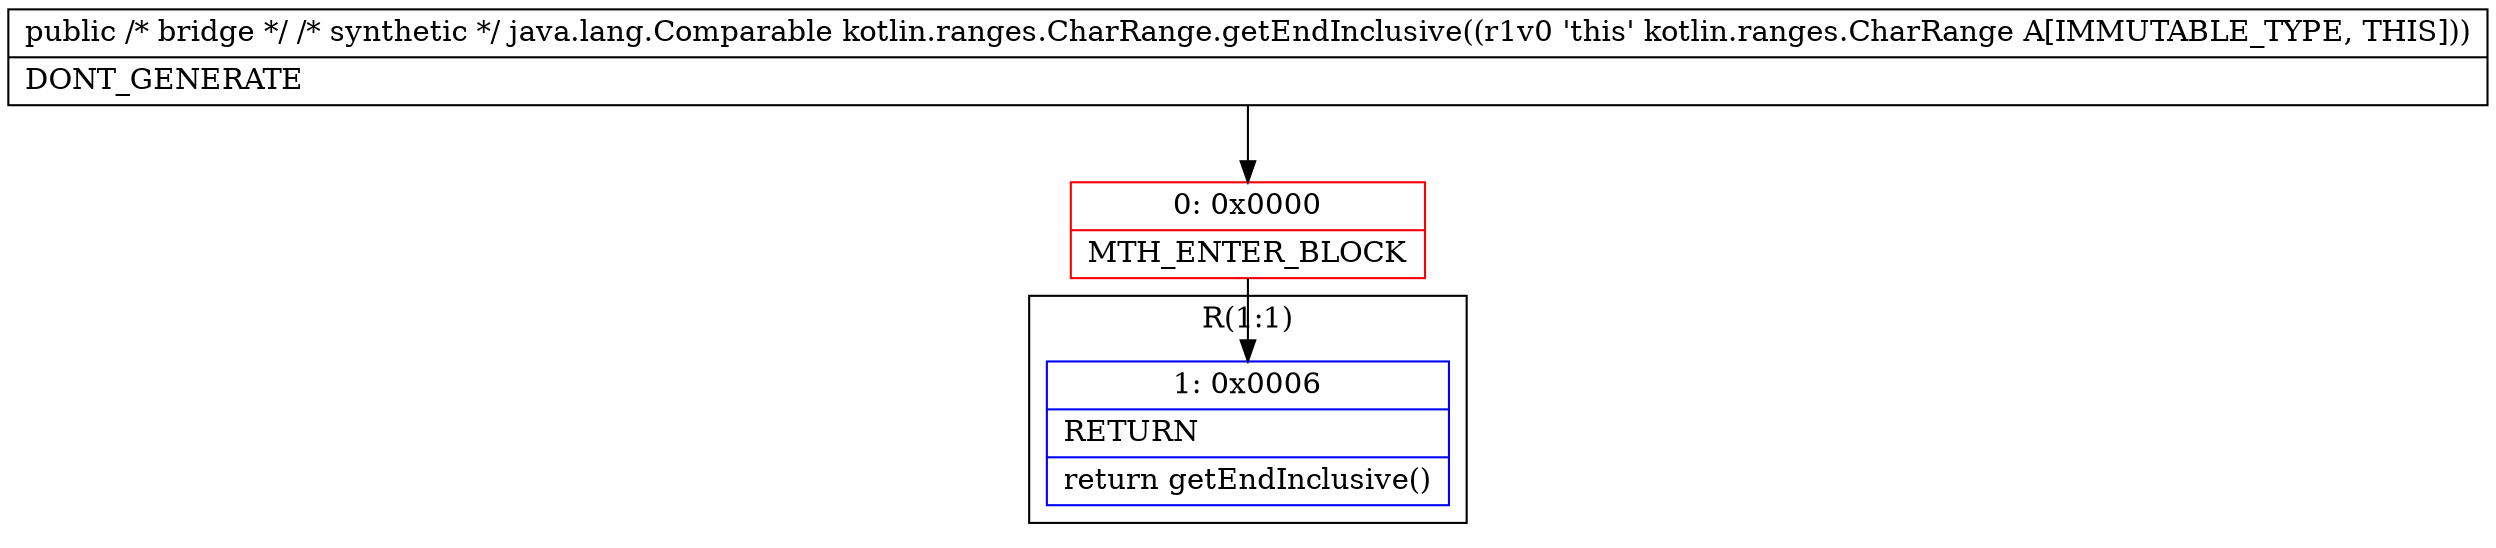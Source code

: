digraph "CFG forkotlin.ranges.CharRange.getEndInclusive()Ljava\/lang\/Comparable;" {
subgraph cluster_Region_1982007851 {
label = "R(1:1)";
node [shape=record,color=blue];
Node_1 [shape=record,label="{1\:\ 0x0006|RETURN\l|return getEndInclusive()\l}"];
}
Node_0 [shape=record,color=red,label="{0\:\ 0x0000|MTH_ENTER_BLOCK\l}"];
MethodNode[shape=record,label="{public \/* bridge *\/ \/* synthetic *\/ java.lang.Comparable kotlin.ranges.CharRange.getEndInclusive((r1v0 'this' kotlin.ranges.CharRange A[IMMUTABLE_TYPE, THIS]))  | DONT_GENERATE\l}"];
MethodNode -> Node_0;
Node_0 -> Node_1;
}

